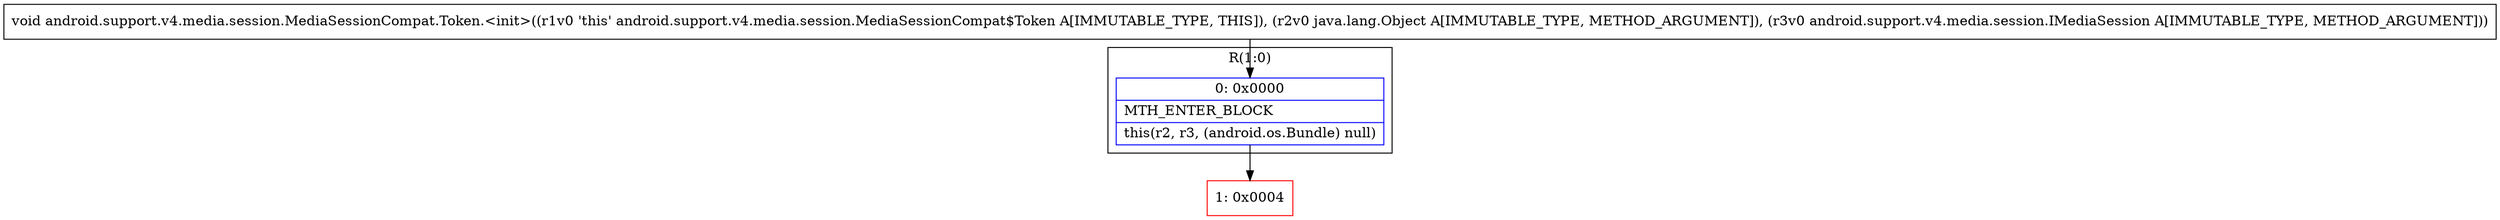 digraph "CFG forandroid.support.v4.media.session.MediaSessionCompat.Token.\<init\>(Ljava\/lang\/Object;Landroid\/support\/v4\/media\/session\/IMediaSession;)V" {
subgraph cluster_Region_640222679 {
label = "R(1:0)";
node [shape=record,color=blue];
Node_0 [shape=record,label="{0\:\ 0x0000|MTH_ENTER_BLOCK\l|this(r2, r3, (android.os.Bundle) null)\l}"];
}
Node_1 [shape=record,color=red,label="{1\:\ 0x0004}"];
MethodNode[shape=record,label="{void android.support.v4.media.session.MediaSessionCompat.Token.\<init\>((r1v0 'this' android.support.v4.media.session.MediaSessionCompat$Token A[IMMUTABLE_TYPE, THIS]), (r2v0 java.lang.Object A[IMMUTABLE_TYPE, METHOD_ARGUMENT]), (r3v0 android.support.v4.media.session.IMediaSession A[IMMUTABLE_TYPE, METHOD_ARGUMENT])) }"];
MethodNode -> Node_0;
Node_0 -> Node_1;
}

